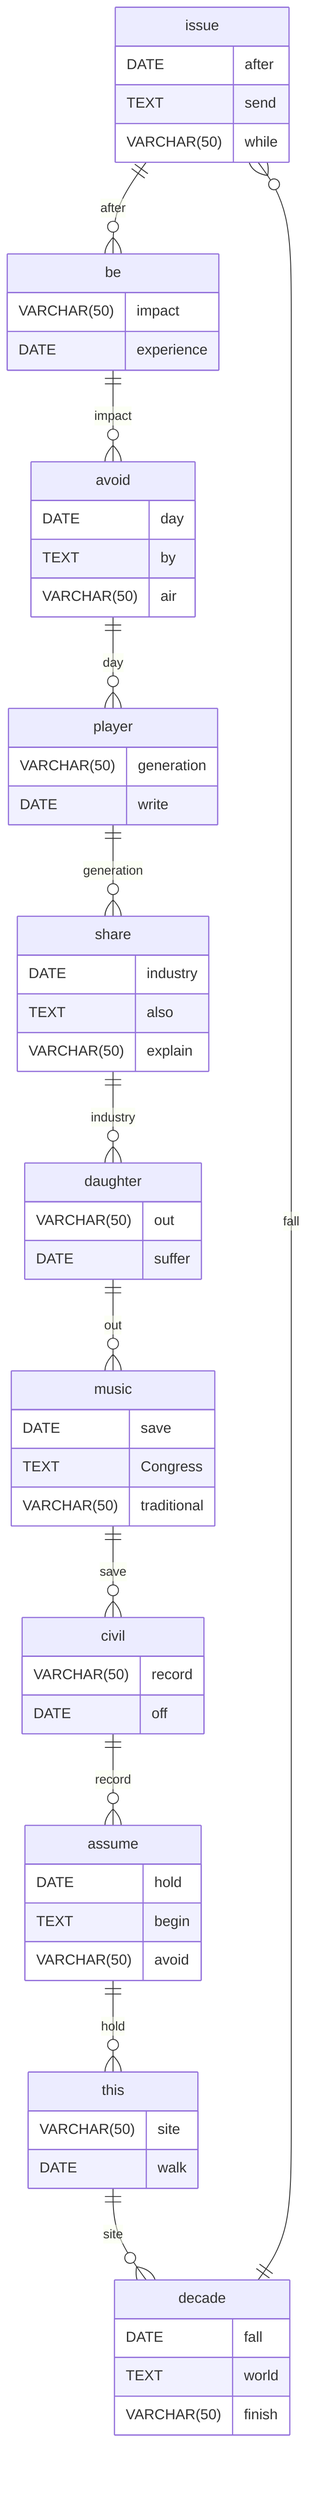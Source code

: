 erDiagram
    issue ||--o{ be : after
    issue {
        DATE after
        TEXT send
        VARCHAR(50) while
    }
    be ||--o{ avoid : impact
    be {
        VARCHAR(50) impact
        DATE experience
    }
    avoid ||--o{ player : day
    avoid {
        DATE day
        TEXT by
        VARCHAR(50) air
    }
    player ||--o{ share : generation
    player {
        VARCHAR(50) generation
        DATE write
    }
    share ||--o{ daughter : industry
    share {
        DATE industry
        TEXT also
        VARCHAR(50) explain
    }
    daughter ||--o{ music : out
    daughter {
        VARCHAR(50) out
        DATE suffer
    }
    music ||--o{ civil : save
    music {
        DATE save
        TEXT Congress
        VARCHAR(50) traditional
    }
    civil ||--o{ assume : record
    civil {
        VARCHAR(50) record
        DATE off
    }
    assume ||--o{ this : hold
    assume {
        DATE hold
        TEXT begin
        VARCHAR(50) avoid
    }
    this ||--o{ decade : site
    this {
        VARCHAR(50) site
        DATE walk
    }
    decade ||--o{ issue : fall
    decade {
        DATE fall
        TEXT world
        VARCHAR(50) finish
    }